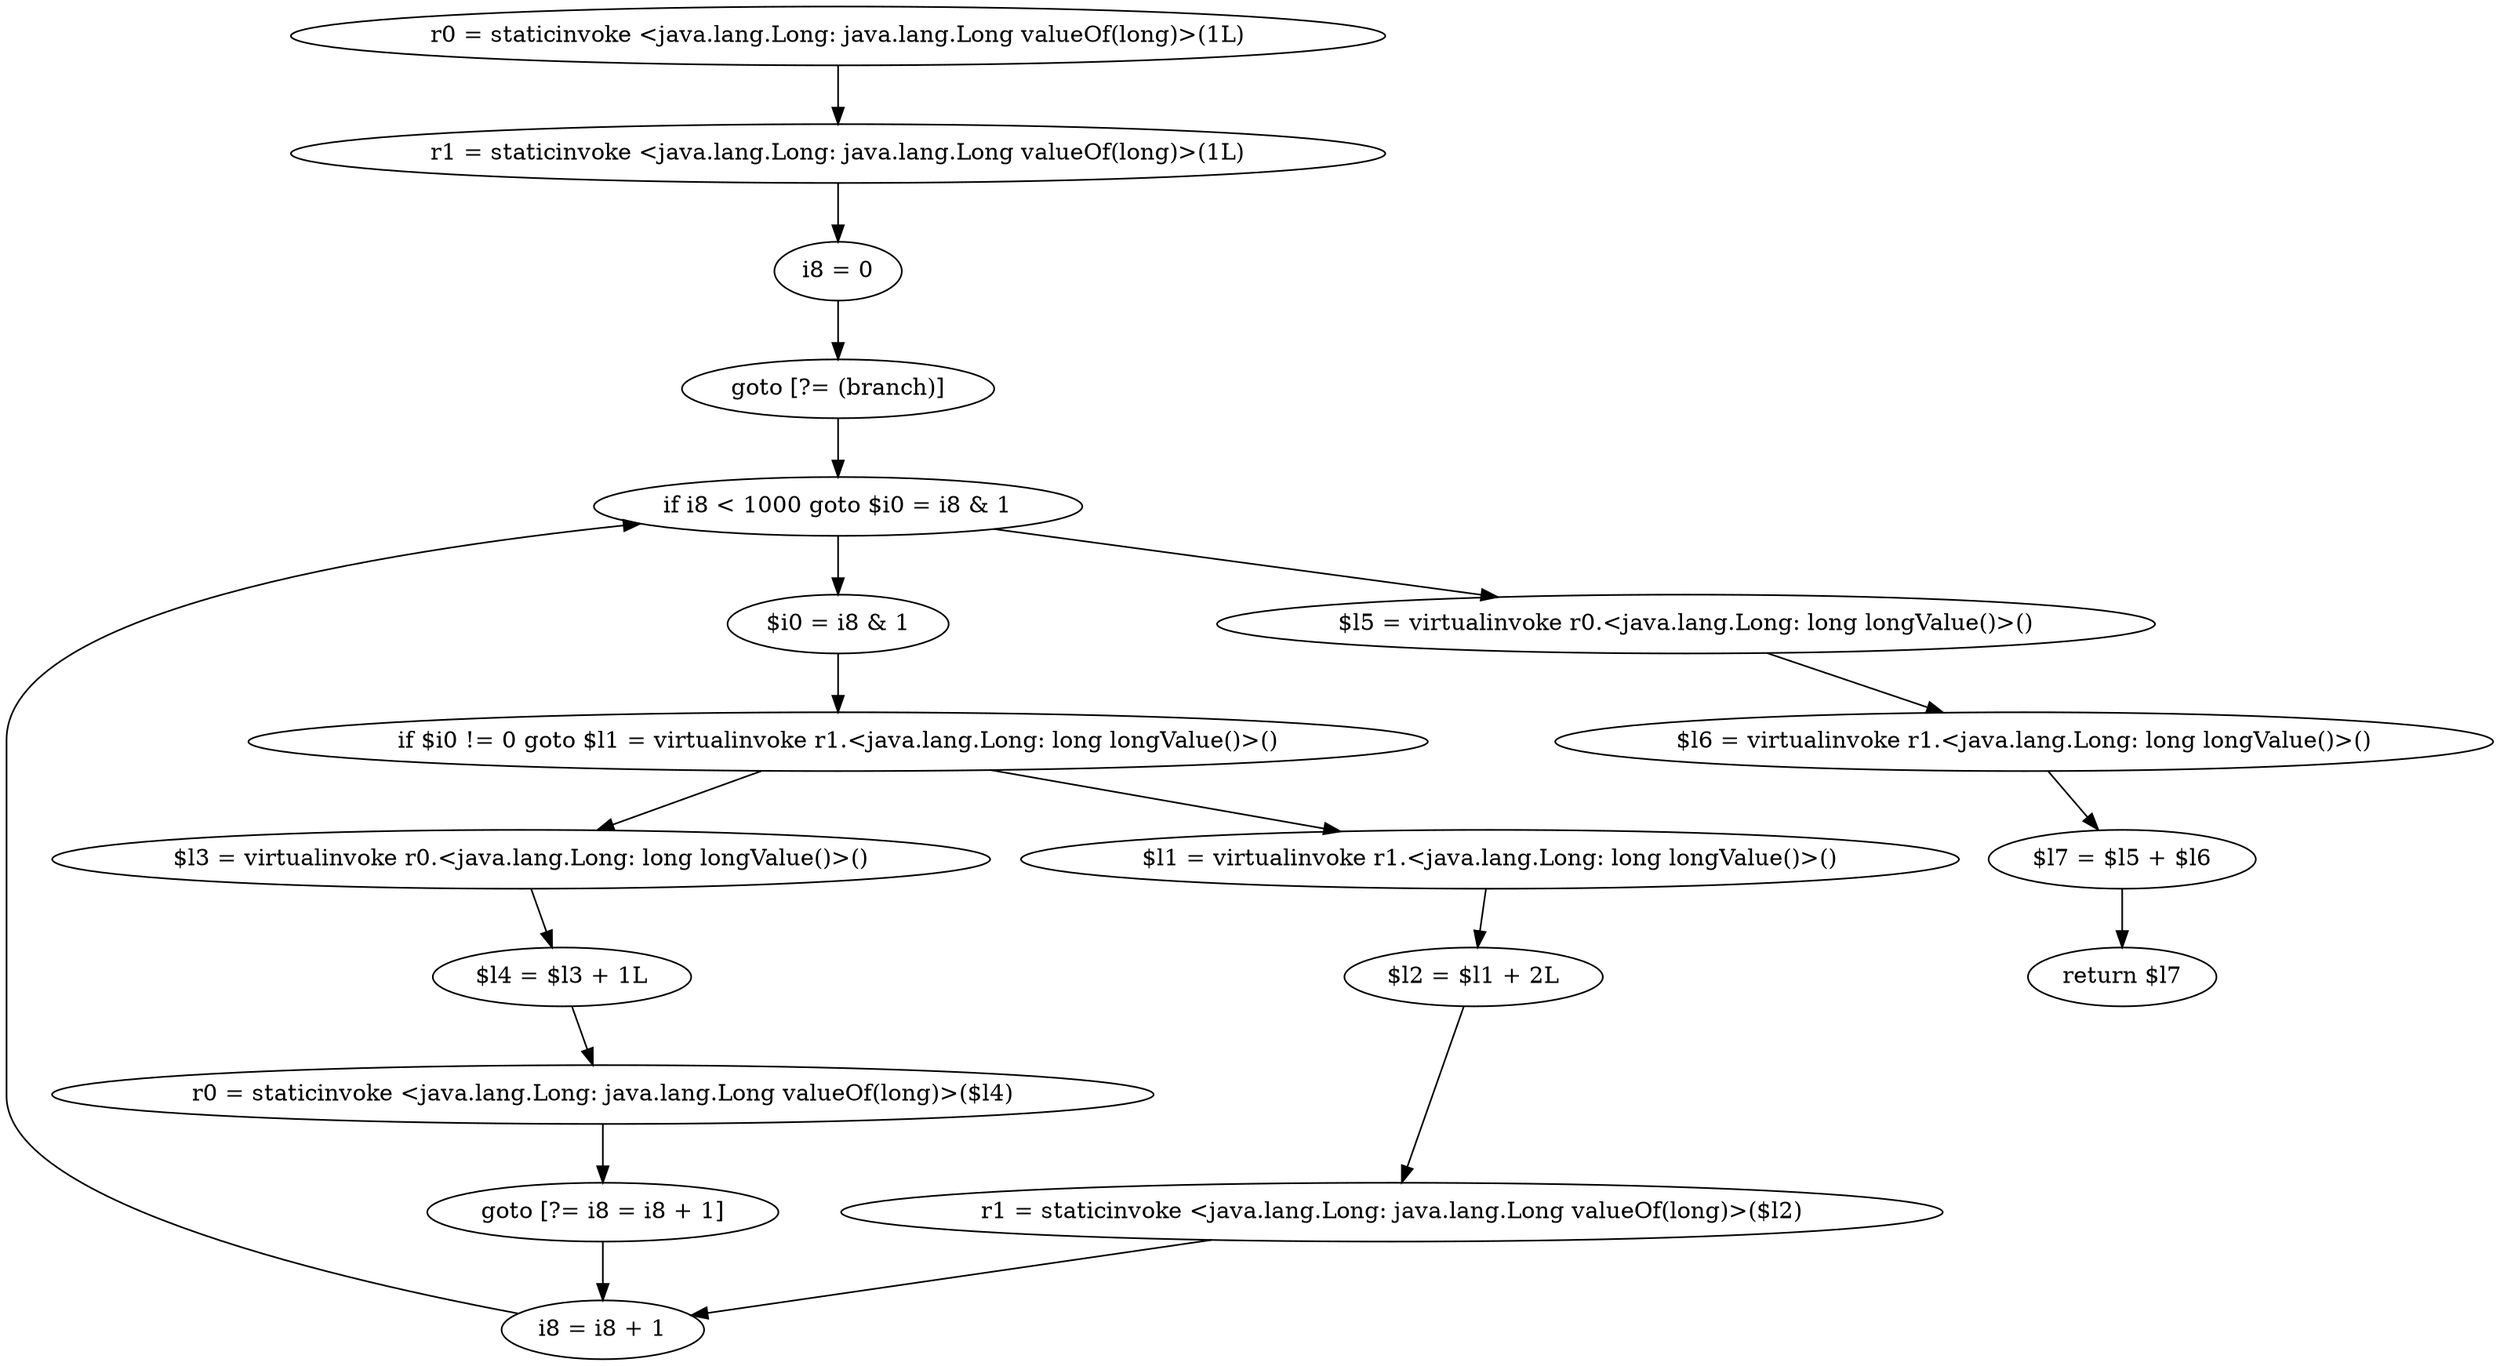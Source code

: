 digraph "unitGraph" {
    "r0 = staticinvoke <java.lang.Long: java.lang.Long valueOf(long)>(1L)"
    "r1 = staticinvoke <java.lang.Long: java.lang.Long valueOf(long)>(1L)"
    "i8 = 0"
    "goto [?= (branch)]"
    "$i0 = i8 & 1"
    "if $i0 != 0 goto $l1 = virtualinvoke r1.<java.lang.Long: long longValue()>()"
    "$l3 = virtualinvoke r0.<java.lang.Long: long longValue()>()"
    "$l4 = $l3 + 1L"
    "r0 = staticinvoke <java.lang.Long: java.lang.Long valueOf(long)>($l4)"
    "goto [?= i8 = i8 + 1]"
    "$l1 = virtualinvoke r1.<java.lang.Long: long longValue()>()"
    "$l2 = $l1 + 2L"
    "r1 = staticinvoke <java.lang.Long: java.lang.Long valueOf(long)>($l2)"
    "i8 = i8 + 1"
    "if i8 < 1000 goto $i0 = i8 & 1"
    "$l5 = virtualinvoke r0.<java.lang.Long: long longValue()>()"
    "$l6 = virtualinvoke r1.<java.lang.Long: long longValue()>()"
    "$l7 = $l5 + $l6"
    "return $l7"
    "r0 = staticinvoke <java.lang.Long: java.lang.Long valueOf(long)>(1L)"->"r1 = staticinvoke <java.lang.Long: java.lang.Long valueOf(long)>(1L)";
    "r1 = staticinvoke <java.lang.Long: java.lang.Long valueOf(long)>(1L)"->"i8 = 0";
    "i8 = 0"->"goto [?= (branch)]";
    "goto [?= (branch)]"->"if i8 < 1000 goto $i0 = i8 & 1";
    "$i0 = i8 & 1"->"if $i0 != 0 goto $l1 = virtualinvoke r1.<java.lang.Long: long longValue()>()";
    "if $i0 != 0 goto $l1 = virtualinvoke r1.<java.lang.Long: long longValue()>()"->"$l3 = virtualinvoke r0.<java.lang.Long: long longValue()>()";
    "if $i0 != 0 goto $l1 = virtualinvoke r1.<java.lang.Long: long longValue()>()"->"$l1 = virtualinvoke r1.<java.lang.Long: long longValue()>()";
    "$l3 = virtualinvoke r0.<java.lang.Long: long longValue()>()"->"$l4 = $l3 + 1L";
    "$l4 = $l3 + 1L"->"r0 = staticinvoke <java.lang.Long: java.lang.Long valueOf(long)>($l4)";
    "r0 = staticinvoke <java.lang.Long: java.lang.Long valueOf(long)>($l4)"->"goto [?= i8 = i8 + 1]";
    "goto [?= i8 = i8 + 1]"->"i8 = i8 + 1";
    "$l1 = virtualinvoke r1.<java.lang.Long: long longValue()>()"->"$l2 = $l1 + 2L";
    "$l2 = $l1 + 2L"->"r1 = staticinvoke <java.lang.Long: java.lang.Long valueOf(long)>($l2)";
    "r1 = staticinvoke <java.lang.Long: java.lang.Long valueOf(long)>($l2)"->"i8 = i8 + 1";
    "i8 = i8 + 1"->"if i8 < 1000 goto $i0 = i8 & 1";
    "if i8 < 1000 goto $i0 = i8 & 1"->"$l5 = virtualinvoke r0.<java.lang.Long: long longValue()>()";
    "if i8 < 1000 goto $i0 = i8 & 1"->"$i0 = i8 & 1";
    "$l5 = virtualinvoke r0.<java.lang.Long: long longValue()>()"->"$l6 = virtualinvoke r1.<java.lang.Long: long longValue()>()";
    "$l6 = virtualinvoke r1.<java.lang.Long: long longValue()>()"->"$l7 = $l5 + $l6";
    "$l7 = $l5 + $l6"->"return $l7";
}
